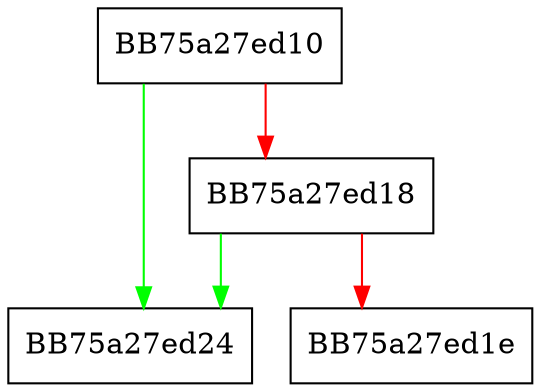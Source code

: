 digraph sqlite3ApiExit {
  node [shape="box"];
  graph [splines=ortho];
  BB75a27ed10 -> BB75a27ed24 [color="green"];
  BB75a27ed10 -> BB75a27ed18 [color="red"];
  BB75a27ed18 -> BB75a27ed24 [color="green"];
  BB75a27ed18 -> BB75a27ed1e [color="red"];
}